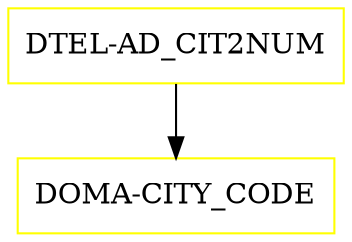 digraph G {
  "DTEL-AD_CIT2NUM" [shape=box,color=yellow];
  "DOMA-CITY_CODE" [shape=box,color=yellow,URL="./DOMA_CITY_CODE.html"];
  "DTEL-AD_CIT2NUM" -> "DOMA-CITY_CODE";
}
